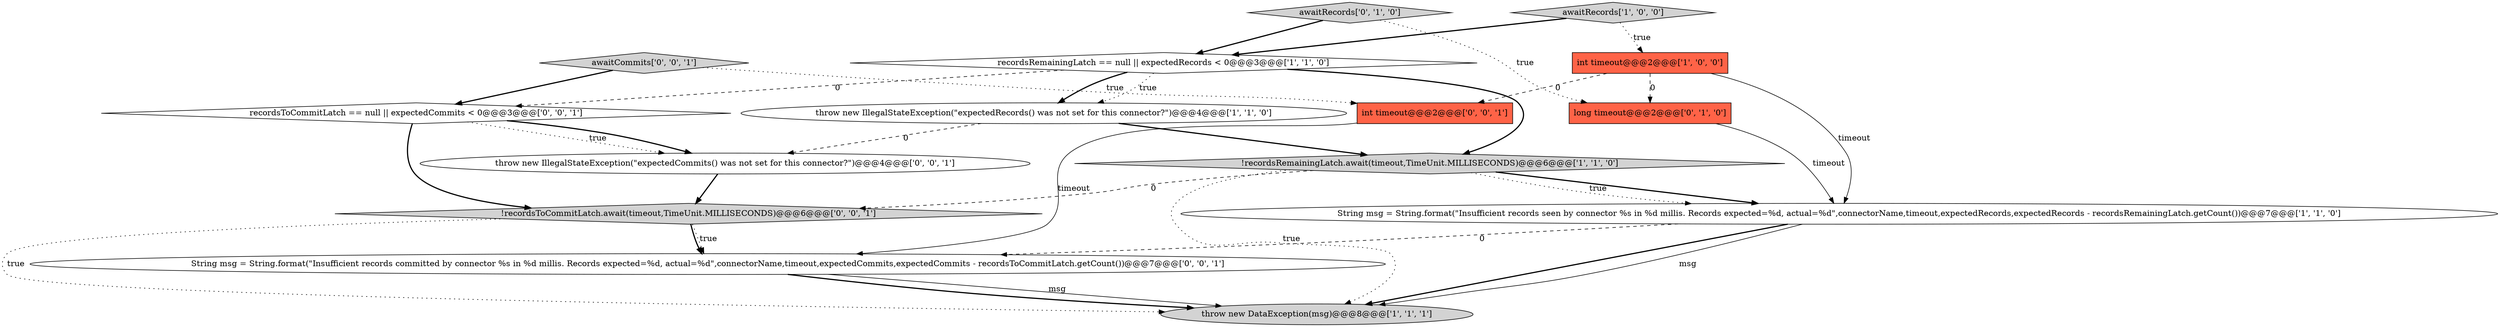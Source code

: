 digraph {
9 [style = filled, label = "int timeout@@@2@@@['0', '0', '1']", fillcolor = tomato, shape = box image = "AAA0AAABBB3BBB"];
12 [style = filled, label = "!recordsToCommitLatch.await(timeout,TimeUnit.MILLISECONDS)@@@6@@@['0', '0', '1']", fillcolor = lightgray, shape = diamond image = "AAA0AAABBB3BBB"];
14 [style = filled, label = "awaitCommits['0', '0', '1']", fillcolor = lightgray, shape = diamond image = "AAA0AAABBB3BBB"];
3 [style = filled, label = "int timeout@@@2@@@['1', '0', '0']", fillcolor = tomato, shape = box image = "AAA1AAABBB1BBB"];
10 [style = filled, label = "throw new IllegalStateException(\"expectedCommits() was not set for this connector?\")@@@4@@@['0', '0', '1']", fillcolor = white, shape = ellipse image = "AAA0AAABBB3BBB"];
13 [style = filled, label = "String msg = String.format(\"Insufficient records committed by connector %s in %d millis. Records expected=%d, actual=%d\",connectorName,timeout,expectedCommits,expectedCommits - recordsToCommitLatch.getCount())@@@7@@@['0', '0', '1']", fillcolor = white, shape = ellipse image = "AAA0AAABBB3BBB"];
6 [style = filled, label = "!recordsRemainingLatch.await(timeout,TimeUnit.MILLISECONDS)@@@6@@@['1', '1', '0']", fillcolor = lightgray, shape = diamond image = "AAA0AAABBB1BBB"];
7 [style = filled, label = "awaitRecords['0', '1', '0']", fillcolor = lightgray, shape = diamond image = "AAA0AAABBB2BBB"];
1 [style = filled, label = "recordsRemainingLatch == null || expectedRecords < 0@@@3@@@['1', '1', '0']", fillcolor = white, shape = diamond image = "AAA0AAABBB1BBB"];
0 [style = filled, label = "String msg = String.format(\"Insufficient records seen by connector %s in %d millis. Records expected=%d, actual=%d\",connectorName,timeout,expectedRecords,expectedRecords - recordsRemainingLatch.getCount())@@@7@@@['1', '1', '0']", fillcolor = white, shape = ellipse image = "AAA0AAABBB1BBB"];
4 [style = filled, label = "throw new DataException(msg)@@@8@@@['1', '1', '1']", fillcolor = lightgray, shape = ellipse image = "AAA0AAABBB1BBB"];
8 [style = filled, label = "long timeout@@@2@@@['0', '1', '0']", fillcolor = tomato, shape = box image = "AAA1AAABBB2BBB"];
2 [style = filled, label = "awaitRecords['1', '0', '0']", fillcolor = lightgray, shape = diamond image = "AAA0AAABBB1BBB"];
11 [style = filled, label = "recordsToCommitLatch == null || expectedCommits < 0@@@3@@@['0', '0', '1']", fillcolor = white, shape = diamond image = "AAA0AAABBB3BBB"];
5 [style = filled, label = "throw new IllegalStateException(\"expectedRecords() was not set for this connector?\")@@@4@@@['1', '1', '0']", fillcolor = white, shape = ellipse image = "AAA0AAABBB1BBB"];
2->3 [style = dotted, label="true"];
1->5 [style = bold, label=""];
7->1 [style = bold, label=""];
11->10 [style = dotted, label="true"];
2->1 [style = bold, label=""];
11->12 [style = bold, label=""];
6->0 [style = bold, label=""];
9->13 [style = solid, label="timeout"];
6->12 [style = dashed, label="0"];
12->13 [style = bold, label=""];
12->13 [style = dotted, label="true"];
1->6 [style = bold, label=""];
5->6 [style = bold, label=""];
6->4 [style = dotted, label="true"];
5->10 [style = dashed, label="0"];
3->9 [style = dashed, label="0"];
0->4 [style = bold, label=""];
11->10 [style = bold, label=""];
10->12 [style = bold, label=""];
1->11 [style = dashed, label="0"];
0->13 [style = dashed, label="0"];
0->4 [style = solid, label="msg"];
13->4 [style = solid, label="msg"];
3->8 [style = dashed, label="0"];
3->0 [style = solid, label="timeout"];
8->0 [style = solid, label="timeout"];
12->4 [style = dotted, label="true"];
14->9 [style = dotted, label="true"];
6->0 [style = dotted, label="true"];
7->8 [style = dotted, label="true"];
14->11 [style = bold, label=""];
1->5 [style = dotted, label="true"];
13->4 [style = bold, label=""];
}
